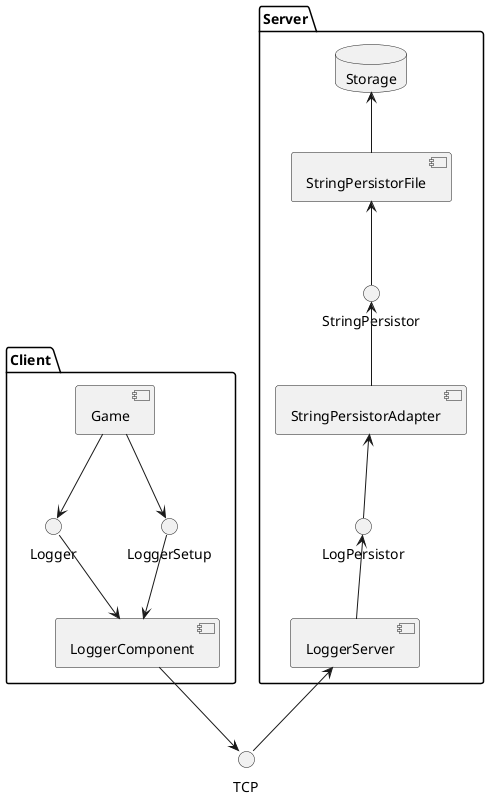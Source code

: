 @startuml

interface TCP

package Client {
    [Game] --> Logger
    [Game] --> LoggerSetup
    Logger --> [LoggerComponent]
    LoggerSetup --> [LoggerComponent]
    [LoggerComponent] --> TCP
}

package Server {
    database Storage
    [LoggerServer] <-- TCP
    LogPersistor <-- [LoggerServer]
    [StringPersistorAdapter] <-- LogPersistor
    StringPersistor <-- [StringPersistorAdapter]
    [StringPersistorFile] <-- StringPersistor
    Storage <-- [StringPersistorFile]
}

@enduml
